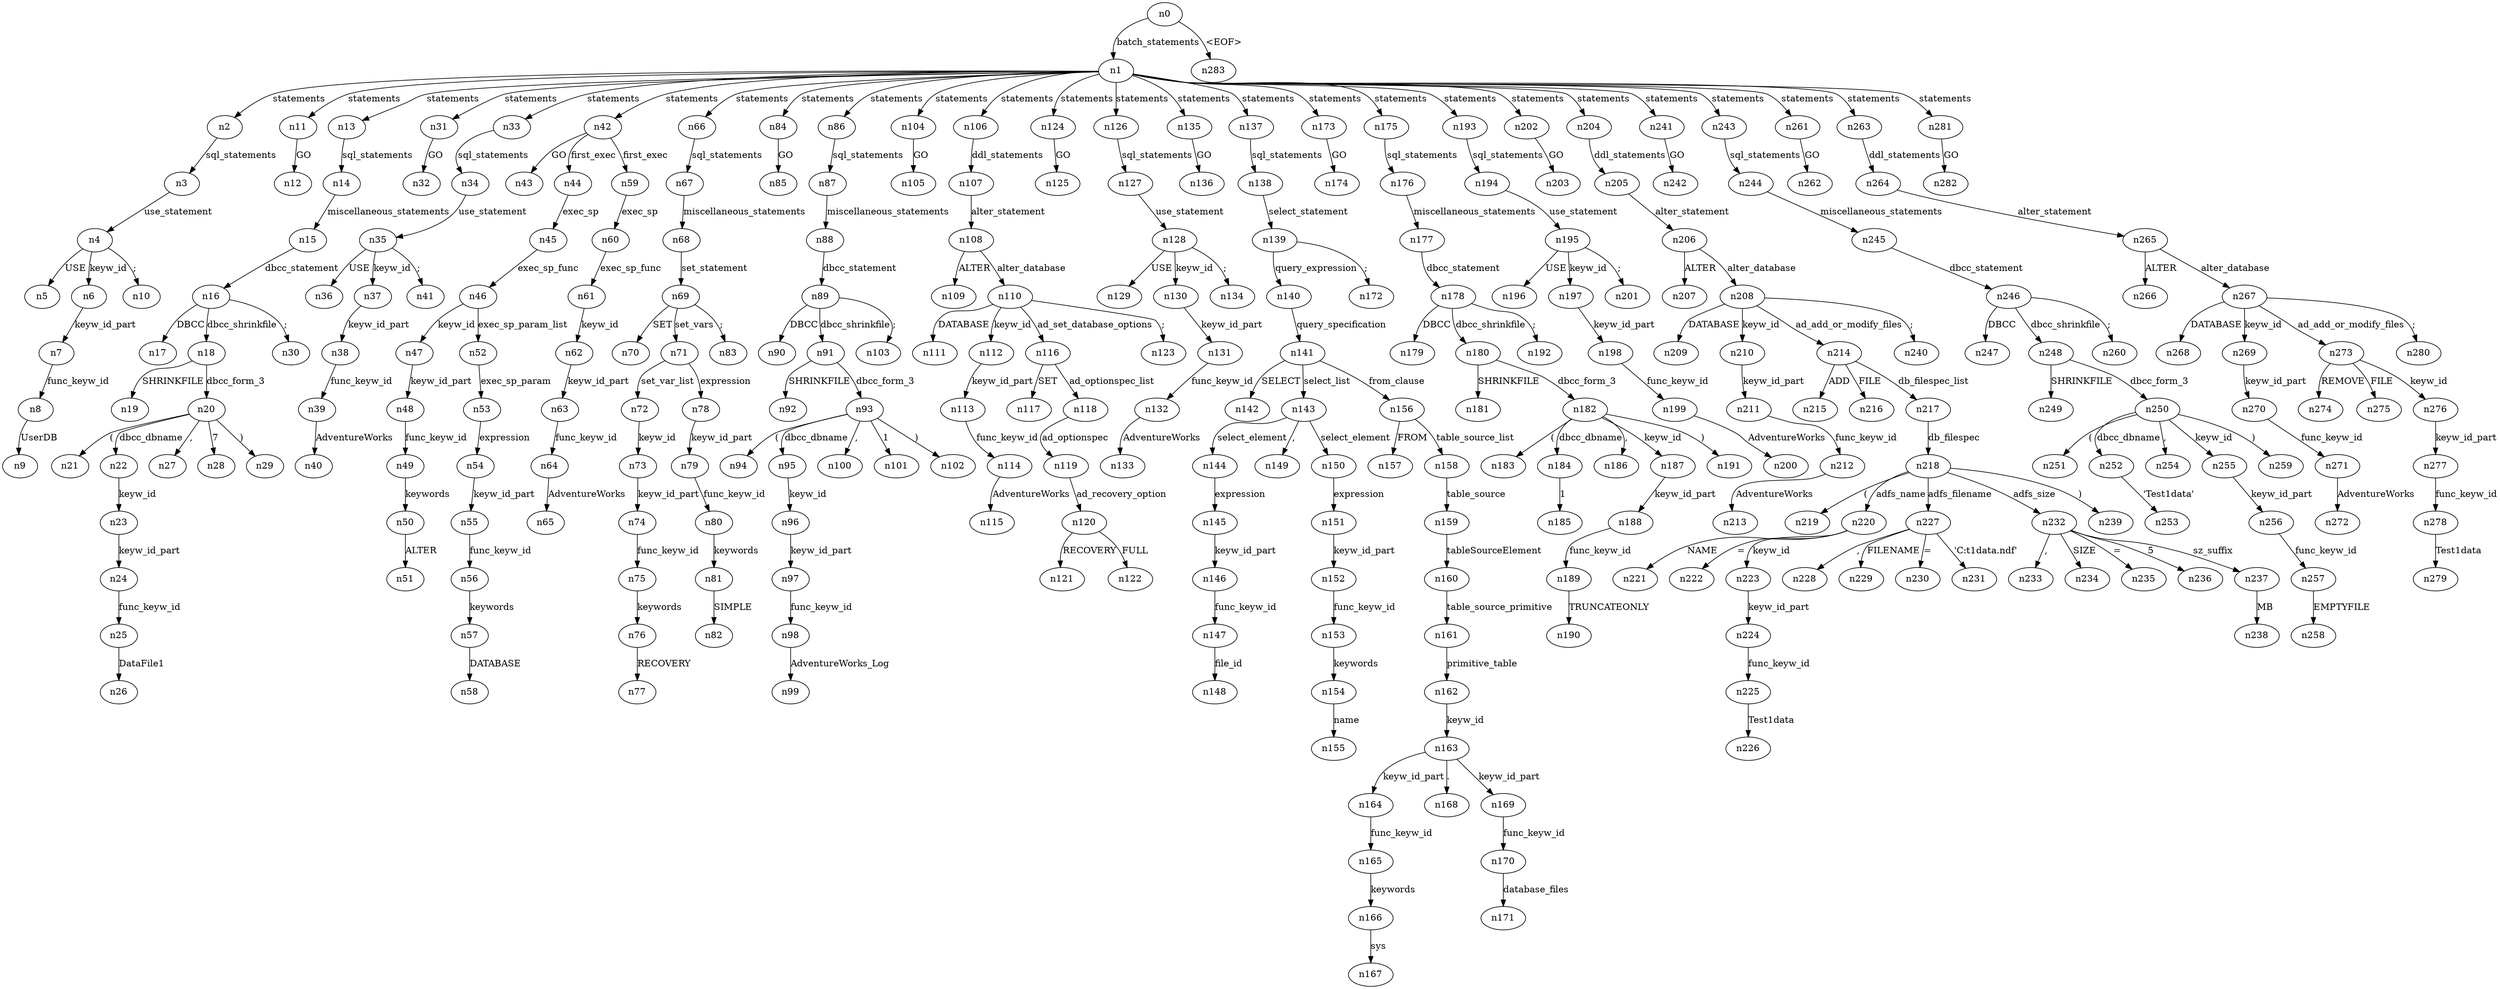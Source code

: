 digraph ParseTree {
  n0 -> n1 [label="batch_statements"];
  n1 -> n2 [label="statements"];
  n2 -> n3 [label="sql_statements"];
  n3 -> n4 [label="use_statement"];
  n4 -> n5 [label="USE"];
  n4 -> n6 [label="keyw_id"];
  n6 -> n7 [label="keyw_id_part"];
  n7 -> n8 [label="func_keyw_id"];
  n8 -> n9 [label="UserDB"];
  n4 -> n10 [label=";"];
  n1 -> n11 [label="statements"];
  n11 -> n12 [label="GO"];
  n1 -> n13 [label="statements"];
  n13 -> n14 [label="sql_statements"];
  n14 -> n15 [label="miscellaneous_statements"];
  n15 -> n16 [label="dbcc_statement"];
  n16 -> n17 [label="DBCC"];
  n16 -> n18 [label="dbcc_shrinkfile"];
  n18 -> n19 [label="SHRINKFILE"];
  n18 -> n20 [label="dbcc_form_3"];
  n20 -> n21 [label="("];
  n20 -> n22 [label="dbcc_dbname"];
  n22 -> n23 [label="keyw_id"];
  n23 -> n24 [label="keyw_id_part"];
  n24 -> n25 [label="func_keyw_id"];
  n25 -> n26 [label="DataFile1"];
  n20 -> n27 [label=","];
  n20 -> n28 [label="7"];
  n20 -> n29 [label=")"];
  n16 -> n30 [label=";"];
  n1 -> n31 [label="statements"];
  n31 -> n32 [label="GO"];
  n1 -> n33 [label="statements"];
  n33 -> n34 [label="sql_statements"];
  n34 -> n35 [label="use_statement"];
  n35 -> n36 [label="USE"];
  n35 -> n37 [label="keyw_id"];
  n37 -> n38 [label="keyw_id_part"];
  n38 -> n39 [label="func_keyw_id"];
  n39 -> n40 [label="AdventureWorks"];
  n35 -> n41 [label=";"];
  n1 -> n42 [label="statements"];
  n42 -> n43 [label="GO"];
  n42 -> n44 [label="first_exec"];
  n44 -> n45 [label="exec_sp"];
  n45 -> n46 [label="exec_sp_func"];
  n46 -> n47 [label="keyw_id"];
  n47 -> n48 [label="keyw_id_part"];
  n48 -> n49 [label="func_keyw_id"];
  n49 -> n50 [label="keywords"];
  n50 -> n51 [label="ALTER"];
  n46 -> n52 [label="exec_sp_param_list"];
  n52 -> n53 [label="exec_sp_param"];
  n53 -> n54 [label="expression"];
  n54 -> n55 [label="keyw_id_part"];
  n55 -> n56 [label="func_keyw_id"];
  n56 -> n57 [label="keywords"];
  n57 -> n58 [label="DATABASE"];
  n42 -> n59 [label="first_exec"];
  n59 -> n60 [label="exec_sp"];
  n60 -> n61 [label="exec_sp_func"];
  n61 -> n62 [label="keyw_id"];
  n62 -> n63 [label="keyw_id_part"];
  n63 -> n64 [label="func_keyw_id"];
  n64 -> n65 [label="AdventureWorks"];
  n1 -> n66 [label="statements"];
  n66 -> n67 [label="sql_statements"];
  n67 -> n68 [label="miscellaneous_statements"];
  n68 -> n69 [label="set_statement"];
  n69 -> n70 [label="SET"];
  n69 -> n71 [label="set_vars"];
  n71 -> n72 [label="set_var_list"];
  n72 -> n73 [label="keyw_id"];
  n73 -> n74 [label="keyw_id_part"];
  n74 -> n75 [label="func_keyw_id"];
  n75 -> n76 [label="keywords"];
  n76 -> n77 [label="RECOVERY"];
  n71 -> n78 [label="expression"];
  n78 -> n79 [label="keyw_id_part"];
  n79 -> n80 [label="func_keyw_id"];
  n80 -> n81 [label="keywords"];
  n81 -> n82 [label="SIMPLE"];
  n69 -> n83 [label=";"];
  n1 -> n84 [label="statements"];
  n84 -> n85 [label="GO"];
  n1 -> n86 [label="statements"];
  n86 -> n87 [label="sql_statements"];
  n87 -> n88 [label="miscellaneous_statements"];
  n88 -> n89 [label="dbcc_statement"];
  n89 -> n90 [label="DBCC"];
  n89 -> n91 [label="dbcc_shrinkfile"];
  n91 -> n92 [label="SHRINKFILE"];
  n91 -> n93 [label="dbcc_form_3"];
  n93 -> n94 [label="("];
  n93 -> n95 [label="dbcc_dbname"];
  n95 -> n96 [label="keyw_id"];
  n96 -> n97 [label="keyw_id_part"];
  n97 -> n98 [label="func_keyw_id"];
  n98 -> n99 [label="AdventureWorks_Log"];
  n93 -> n100 [label=","];
  n93 -> n101 [label="1"];
  n93 -> n102 [label=")"];
  n89 -> n103 [label=";"];
  n1 -> n104 [label="statements"];
  n104 -> n105 [label="GO"];
  n1 -> n106 [label="statements"];
  n106 -> n107 [label="ddl_statements"];
  n107 -> n108 [label="alter_statement"];
  n108 -> n109 [label="ALTER"];
  n108 -> n110 [label="alter_database"];
  n110 -> n111 [label="DATABASE"];
  n110 -> n112 [label="keyw_id"];
  n112 -> n113 [label="keyw_id_part"];
  n113 -> n114 [label="func_keyw_id"];
  n114 -> n115 [label="AdventureWorks"];
  n110 -> n116 [label="ad_set_database_options"];
  n116 -> n117 [label="SET"];
  n116 -> n118 [label="ad_optionspec_list"];
  n118 -> n119 [label="ad_optionspec"];
  n119 -> n120 [label="ad_recovery_option"];
  n120 -> n121 [label="RECOVERY"];
  n120 -> n122 [label="FULL"];
  n110 -> n123 [label=";"];
  n1 -> n124 [label="statements"];
  n124 -> n125 [label="GO"];
  n1 -> n126 [label="statements"];
  n126 -> n127 [label="sql_statements"];
  n127 -> n128 [label="use_statement"];
  n128 -> n129 [label="USE"];
  n128 -> n130 [label="keyw_id"];
  n130 -> n131 [label="keyw_id_part"];
  n131 -> n132 [label="func_keyw_id"];
  n132 -> n133 [label="AdventureWorks"];
  n128 -> n134 [label=";"];
  n1 -> n135 [label="statements"];
  n135 -> n136 [label="GO"];
  n1 -> n137 [label="statements"];
  n137 -> n138 [label="sql_statements"];
  n138 -> n139 [label="select_statement"];
  n139 -> n140 [label="query_expression"];
  n140 -> n141 [label="query_specification"];
  n141 -> n142 [label="SELECT"];
  n141 -> n143 [label="select_list"];
  n143 -> n144 [label="select_element"];
  n144 -> n145 [label="expression"];
  n145 -> n146 [label="keyw_id_part"];
  n146 -> n147 [label="func_keyw_id"];
  n147 -> n148 [label="file_id"];
  n143 -> n149 [label=","];
  n143 -> n150 [label="select_element"];
  n150 -> n151 [label="expression"];
  n151 -> n152 [label="keyw_id_part"];
  n152 -> n153 [label="func_keyw_id"];
  n153 -> n154 [label="keywords"];
  n154 -> n155 [label="name"];
  n141 -> n156 [label="from_clause"];
  n156 -> n157 [label="FROM"];
  n156 -> n158 [label="table_source_list"];
  n158 -> n159 [label="table_source"];
  n159 -> n160 [label="tableSourceElement"];
  n160 -> n161 [label="table_source_primitive"];
  n161 -> n162 [label="primitive_table"];
  n162 -> n163 [label="keyw_id"];
  n163 -> n164 [label="keyw_id_part"];
  n164 -> n165 [label="func_keyw_id"];
  n165 -> n166 [label="keywords"];
  n166 -> n167 [label="sys"];
  n163 -> n168 [label="."];
  n163 -> n169 [label="keyw_id_part"];
  n169 -> n170 [label="func_keyw_id"];
  n170 -> n171 [label="database_files"];
  n139 -> n172 [label=";"];
  n1 -> n173 [label="statements"];
  n173 -> n174 [label="GO"];
  n1 -> n175 [label="statements"];
  n175 -> n176 [label="sql_statements"];
  n176 -> n177 [label="miscellaneous_statements"];
  n177 -> n178 [label="dbcc_statement"];
  n178 -> n179 [label="DBCC"];
  n178 -> n180 [label="dbcc_shrinkfile"];
  n180 -> n181 [label="SHRINKFILE"];
  n180 -> n182 [label="dbcc_form_3"];
  n182 -> n183 [label="("];
  n182 -> n184 [label="dbcc_dbname"];
  n184 -> n185 [label="1"];
  n182 -> n186 [label=","];
  n182 -> n187 [label="keyw_id"];
  n187 -> n188 [label="keyw_id_part"];
  n188 -> n189 [label="func_keyw_id"];
  n189 -> n190 [label="TRUNCATEONLY"];
  n182 -> n191 [label=")"];
  n178 -> n192 [label=";"];
  n1 -> n193 [label="statements"];
  n193 -> n194 [label="sql_statements"];
  n194 -> n195 [label="use_statement"];
  n195 -> n196 [label="USE"];
  n195 -> n197 [label="keyw_id"];
  n197 -> n198 [label="keyw_id_part"];
  n198 -> n199 [label="func_keyw_id"];
  n199 -> n200 [label="AdventureWorks"];
  n195 -> n201 [label=";"];
  n1 -> n202 [label="statements"];
  n202 -> n203 [label="GO"];
  n1 -> n204 [label="statements"];
  n204 -> n205 [label="ddl_statements"];
  n205 -> n206 [label="alter_statement"];
  n206 -> n207 [label="ALTER"];
  n206 -> n208 [label="alter_database"];
  n208 -> n209 [label="DATABASE"];
  n208 -> n210 [label="keyw_id"];
  n210 -> n211 [label="keyw_id_part"];
  n211 -> n212 [label="func_keyw_id"];
  n212 -> n213 [label="AdventureWorks"];
  n208 -> n214 [label="ad_add_or_modify_files"];
  n214 -> n215 [label="ADD"];
  n214 -> n216 [label="FILE"];
  n214 -> n217 [label="db_filespec_list"];
  n217 -> n218 [label="db_filespec"];
  n218 -> n219 [label="("];
  n218 -> n220 [label="adfs_name"];
  n220 -> n221 [label="NAME"];
  n220 -> n222 [label="="];
  n220 -> n223 [label="keyw_id"];
  n223 -> n224 [label="keyw_id_part"];
  n224 -> n225 [label="func_keyw_id"];
  n225 -> n226 [label="Test1data"];
  n218 -> n227 [label="adfs_filename"];
  n227 -> n228 [label=","];
  n227 -> n229 [label="FILENAME"];
  n227 -> n230 [label="="];
  n227 -> n231 [label="'C:\t1data.ndf'"];
  n218 -> n232 [label="adfs_size"];
  n232 -> n233 [label=","];
  n232 -> n234 [label="SIZE"];
  n232 -> n235 [label="="];
  n232 -> n236 [label="5"];
  n232 -> n237 [label="sz_suffix"];
  n237 -> n238 [label="MB"];
  n218 -> n239 [label=")"];
  n208 -> n240 [label=";"];
  n1 -> n241 [label="statements"];
  n241 -> n242 [label="GO"];
  n1 -> n243 [label="statements"];
  n243 -> n244 [label="sql_statements"];
  n244 -> n245 [label="miscellaneous_statements"];
  n245 -> n246 [label="dbcc_statement"];
  n246 -> n247 [label="DBCC"];
  n246 -> n248 [label="dbcc_shrinkfile"];
  n248 -> n249 [label="SHRINKFILE"];
  n248 -> n250 [label="dbcc_form_3"];
  n250 -> n251 [label="("];
  n250 -> n252 [label="dbcc_dbname"];
  n252 -> n253 [label="'Test1data'"];
  n250 -> n254 [label=","];
  n250 -> n255 [label="keyw_id"];
  n255 -> n256 [label="keyw_id_part"];
  n256 -> n257 [label="func_keyw_id"];
  n257 -> n258 [label="EMPTYFILE"];
  n250 -> n259 [label=")"];
  n246 -> n260 [label=";"];
  n1 -> n261 [label="statements"];
  n261 -> n262 [label="GO"];
  n1 -> n263 [label="statements"];
  n263 -> n264 [label="ddl_statements"];
  n264 -> n265 [label="alter_statement"];
  n265 -> n266 [label="ALTER"];
  n265 -> n267 [label="alter_database"];
  n267 -> n268 [label="DATABASE"];
  n267 -> n269 [label="keyw_id"];
  n269 -> n270 [label="keyw_id_part"];
  n270 -> n271 [label="func_keyw_id"];
  n271 -> n272 [label="AdventureWorks"];
  n267 -> n273 [label="ad_add_or_modify_files"];
  n273 -> n274 [label="REMOVE"];
  n273 -> n275 [label="FILE"];
  n273 -> n276 [label="keyw_id"];
  n276 -> n277 [label="keyw_id_part"];
  n277 -> n278 [label="func_keyw_id"];
  n278 -> n279 [label="Test1data"];
  n267 -> n280 [label=";"];
  n1 -> n281 [label="statements"];
  n281 -> n282 [label="GO"];
  n0 -> n283 [label="<EOF>"];
}